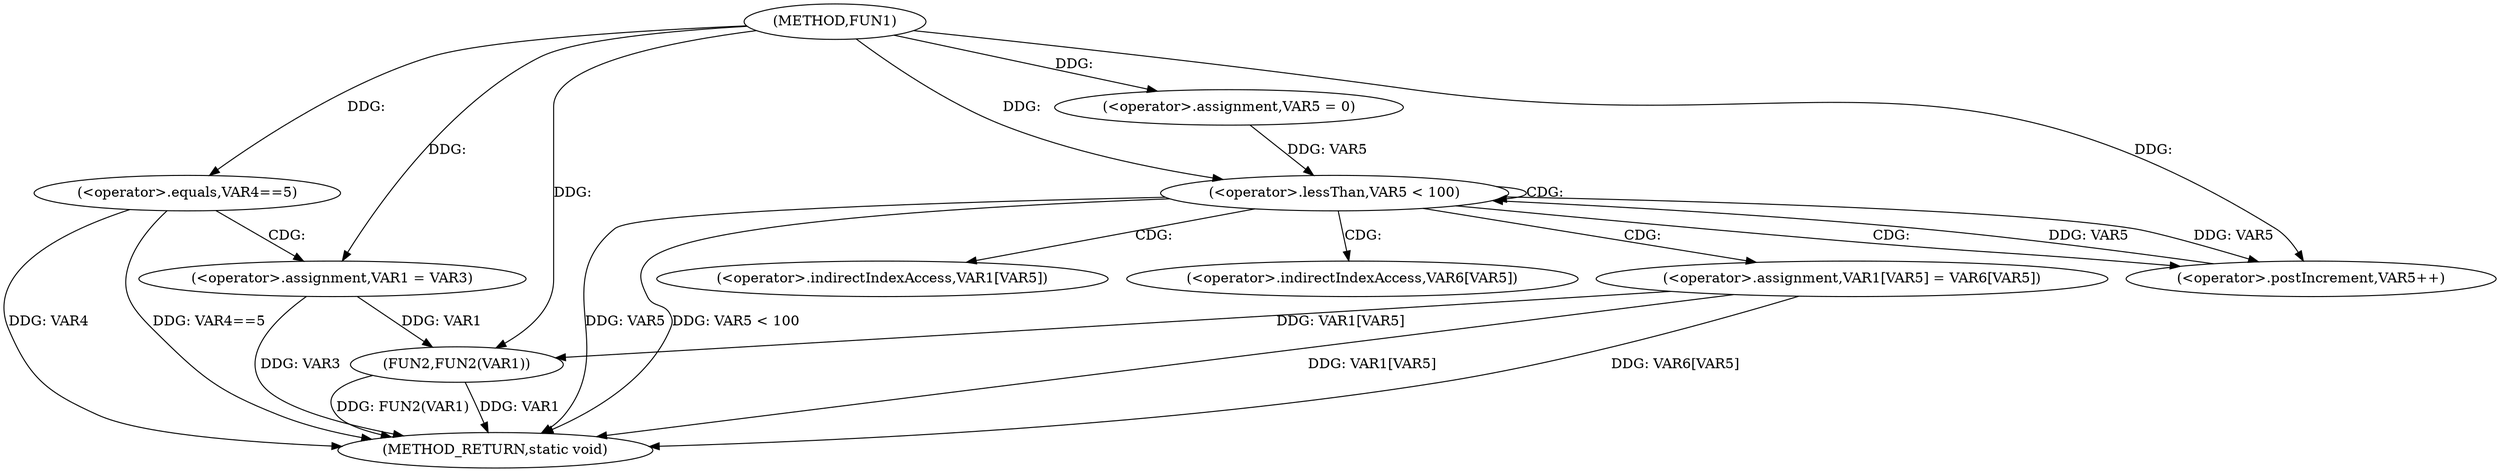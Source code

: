 digraph FUN1 {  
"1000100" [label = "(METHOD,FUN1)" ]
"1000135" [label = "(METHOD_RETURN,static void)" ]
"1000106" [label = "(<operator>.equals,VAR4==5)" ]
"1000110" [label = "(<operator>.assignment,VAR1 = VAR3)" ]
"1000117" [label = "(<operator>.assignment,VAR5 = 0)" ]
"1000120" [label = "(<operator>.lessThan,VAR5 < 100)" ]
"1000123" [label = "(<operator>.postIncrement,VAR5++)" ]
"1000126" [label = "(<operator>.assignment,VAR1[VAR5] = VAR6[VAR5])" ]
"1000133" [label = "(FUN2,FUN2(VAR1))" ]
"1000127" [label = "(<operator>.indirectIndexAccess,VAR1[VAR5])" ]
"1000130" [label = "(<operator>.indirectIndexAccess,VAR6[VAR5])" ]
  "1000106" -> "1000135"  [ label = "DDG: VAR4"] 
  "1000133" -> "1000135"  [ label = "DDG: VAR1"] 
  "1000120" -> "1000135"  [ label = "DDG: VAR5"] 
  "1000126" -> "1000135"  [ label = "DDG: VAR1[VAR5]"] 
  "1000106" -> "1000135"  [ label = "DDG: VAR4==5"] 
  "1000126" -> "1000135"  [ label = "DDG: VAR6[VAR5]"] 
  "1000133" -> "1000135"  [ label = "DDG: FUN2(VAR1)"] 
  "1000110" -> "1000135"  [ label = "DDG: VAR3"] 
  "1000120" -> "1000135"  [ label = "DDG: VAR5 < 100"] 
  "1000100" -> "1000106"  [ label = "DDG: "] 
  "1000100" -> "1000110"  [ label = "DDG: "] 
  "1000100" -> "1000117"  [ label = "DDG: "] 
  "1000117" -> "1000120"  [ label = "DDG: VAR5"] 
  "1000123" -> "1000120"  [ label = "DDG: VAR5"] 
  "1000100" -> "1000120"  [ label = "DDG: "] 
  "1000120" -> "1000123"  [ label = "DDG: VAR5"] 
  "1000100" -> "1000123"  [ label = "DDG: "] 
  "1000126" -> "1000133"  [ label = "DDG: VAR1[VAR5]"] 
  "1000110" -> "1000133"  [ label = "DDG: VAR1"] 
  "1000100" -> "1000133"  [ label = "DDG: "] 
  "1000106" -> "1000110"  [ label = "CDG: "] 
  "1000120" -> "1000123"  [ label = "CDG: "] 
  "1000120" -> "1000130"  [ label = "CDG: "] 
  "1000120" -> "1000120"  [ label = "CDG: "] 
  "1000120" -> "1000127"  [ label = "CDG: "] 
  "1000120" -> "1000126"  [ label = "CDG: "] 
}
